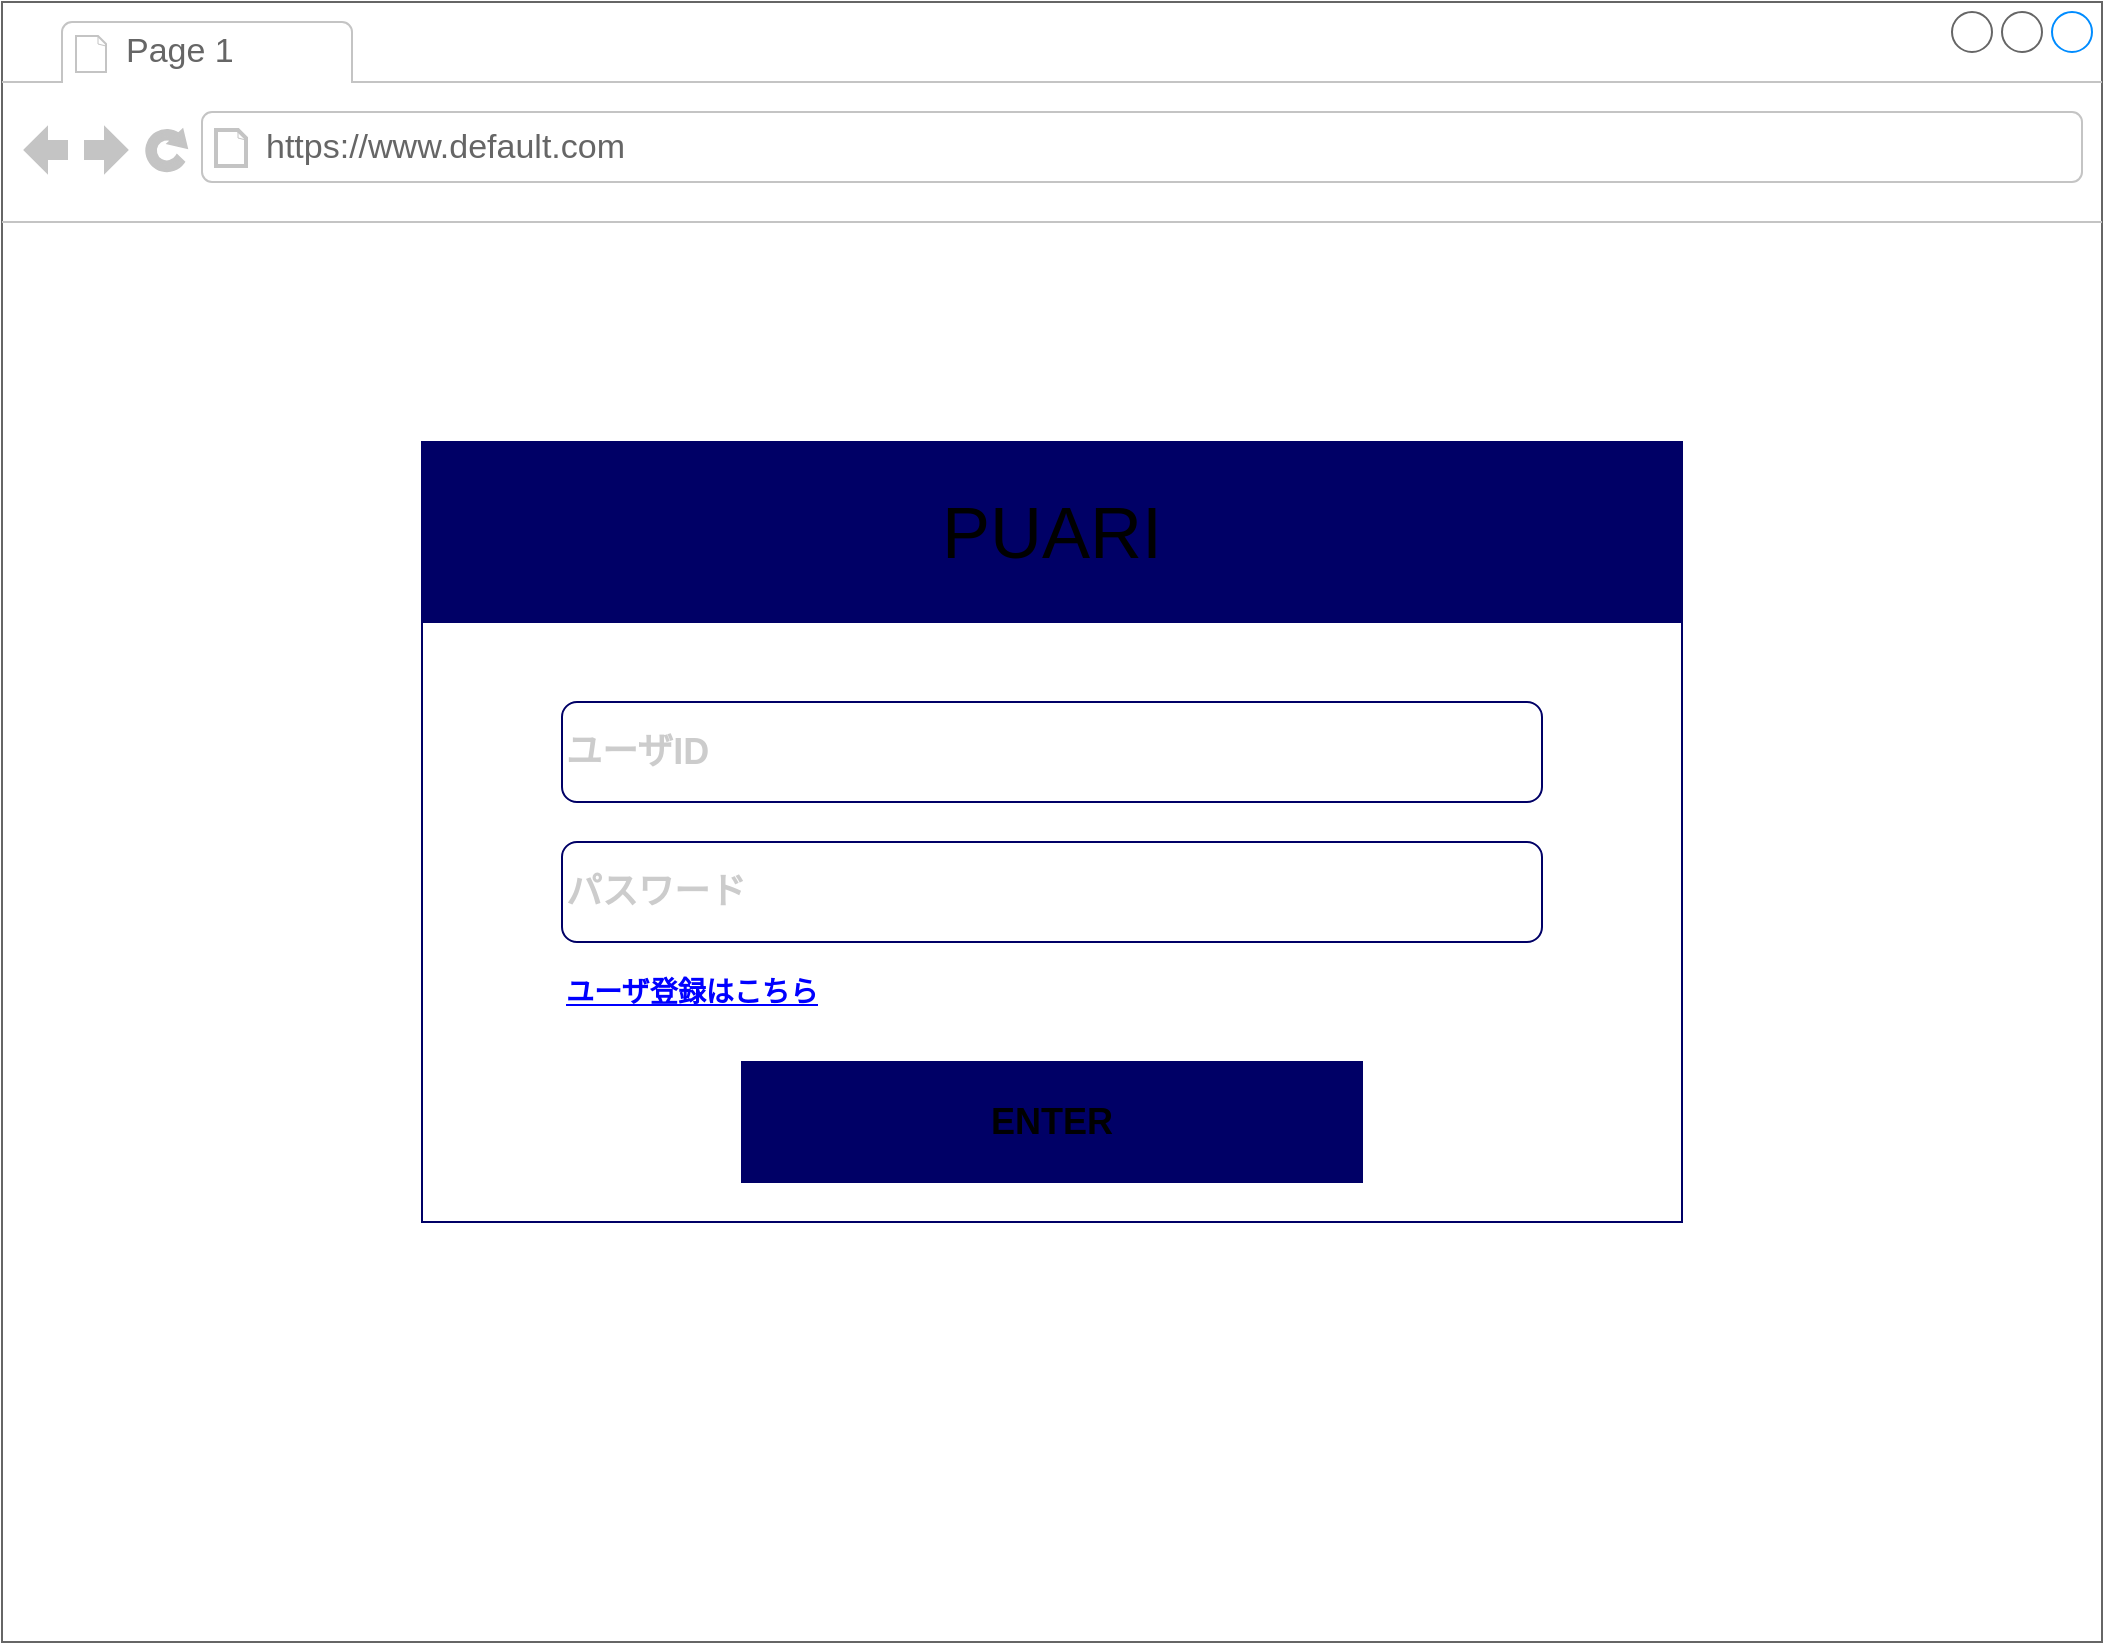 <mxfile>
    <diagram id="wIIKfTXYPo-jXd4jVzx_" name="ログイン画面">
        <mxGraphModel dx="1271" dy="617" grid="1" gridSize="10" guides="1" tooltips="1" connect="1" arrows="1" fold="1" page="1" pageScale="1" pageWidth="1654" pageHeight="1169" math="0" shadow="0">
            <root>
                <mxCell id="0"/>
                <mxCell id="1" parent="0"/>
                <mxCell id="2" value="" style="strokeWidth=1;shadow=0;dashed=0;align=center;html=1;shape=mxgraph.mockup.containers.browserWindow;rSize=0;strokeColor=#666666;mainText=,;recursiveResize=0;rounded=0;labelBackgroundColor=none;fontFamily=Verdana;fontSize=12;fillColor=#FFFFFF;" parent="1" vertex="1">
                    <mxGeometry x="20" y="20" width="1050" height="820" as="geometry"/>
                </mxCell>
                <mxCell id="3" value="Page 1" style="strokeWidth=1;shadow=0;dashed=0;align=center;html=1;shape=mxgraph.mockup.containers.anchor;fontSize=17;fontColor=#666666;align=left;" parent="2" vertex="1">
                    <mxGeometry x="60" y="12" width="110" height="26" as="geometry"/>
                </mxCell>
                <mxCell id="4" value="https://www.default.com" style="strokeWidth=1;shadow=0;dashed=0;align=center;html=1;shape=mxgraph.mockup.containers.anchor;rSize=0;fontSize=17;fontColor=#666666;align=left;" parent="2" vertex="1">
                    <mxGeometry x="130" y="60" width="250" height="26" as="geometry"/>
                </mxCell>
                <mxCell id="28" value="" style="rounded=0;whiteSpace=wrap;html=1;strokeColor=#000066;fillColor=#FFFFFF;" parent="2" vertex="1">
                    <mxGeometry x="210" y="310" width="630" height="300" as="geometry"/>
                </mxCell>
                <mxCell id="29" value="&lt;h2&gt;&lt;font color=&quot;#cccccc&quot;&gt;ユーザID&lt;/font&gt;&lt;/h2&gt;" style="rounded=1;whiteSpace=wrap;html=1;strokeColor=#000066;fillColor=#FFFFFF;align=left;" parent="2" vertex="1">
                    <mxGeometry x="280" y="350" width="490" height="50" as="geometry"/>
                </mxCell>
                <mxCell id="30" value="&lt;h2&gt;&lt;font color=&quot;#cccccc&quot;&gt;パスワード&lt;/font&gt;&lt;/h2&gt;" style="rounded=1;whiteSpace=wrap;html=1;strokeColor=#000066;fillColor=#FFFFFF;align=left;" parent="2" vertex="1">
                    <mxGeometry x="280" y="420" width="490" height="50" as="geometry"/>
                </mxCell>
                <mxCell id="31" value="&lt;h2&gt;&lt;font style=&quot;font-size: 18px&quot;&gt;ENTER&lt;/font&gt;&lt;/h2&gt;" style="rounded=0;whiteSpace=wrap;html=1;fillColor=#000066;strokeColor=#000066;" parent="2" vertex="1">
                    <mxGeometry x="370" y="530" width="310" height="60" as="geometry"/>
                </mxCell>
                <mxCell id="-3tKwmA_2jfQCfpRmsP0-31" value="&lt;h3&gt;&lt;font color=&quot;#0000ff&quot;&gt;&lt;u&gt;ユーザ登録はこちら&lt;/u&gt;&lt;/font&gt;&lt;/h3&gt;" style="text;html=1;strokeColor=none;fillColor=none;align=left;verticalAlign=middle;whiteSpace=wrap;rounded=0;" parent="2" vertex="1">
                    <mxGeometry x="280" y="480" width="160" height="30" as="geometry"/>
                </mxCell>
                <mxCell id="27" value="&lt;font style=&quot;font-size: 36px&quot;&gt;PUARI&lt;/font&gt;" style="rounded=0;whiteSpace=wrap;html=1;fillColor=#000066;strokeColor=#000066;" parent="1" vertex="1">
                    <mxGeometry x="230" y="240" width="630" height="90" as="geometry"/>
                </mxCell>
            </root>
        </mxGraphModel>
    </diagram>
    <diagram id="1c5GtA1rQ8Ya5Te1sATS" name="ユーザ登録申請画面">
        <mxGraphModel dx="1271" dy="617" grid="1" gridSize="10" guides="1" tooltips="1" connect="1" arrows="1" fold="1" page="1" pageScale="1" pageWidth="1654" pageHeight="1169" math="0" shadow="0">
            <root>
                <mxCell id="jr_WpWsysq6u5nfQh95n-0"/>
                <mxCell id="jr_WpWsysq6u5nfQh95n-1" parent="jr_WpWsysq6u5nfQh95n-0"/>
                <mxCell id="jr_WpWsysq6u5nfQh95n-2" value="" style="strokeWidth=1;shadow=0;dashed=0;align=center;html=1;shape=mxgraph.mockup.containers.browserWindow;rSize=0;strokeColor=#666666;mainText=,;recursiveResize=0;rounded=0;labelBackgroundColor=none;fontFamily=Verdana;fontSize=12;fillColor=#FFFFFF;" parent="jr_WpWsysq6u5nfQh95n-1" vertex="1">
                    <mxGeometry x="110" y="40" width="1050" height="880" as="geometry"/>
                </mxCell>
                <mxCell id="jr_WpWsysq6u5nfQh95n-3" value="Page 1" style="strokeWidth=1;shadow=0;dashed=0;align=center;html=1;shape=mxgraph.mockup.containers.anchor;fontSize=17;fontColor=#666666;align=left;" parent="jr_WpWsysq6u5nfQh95n-2" vertex="1">
                    <mxGeometry x="60" y="12" width="110" height="26" as="geometry"/>
                </mxCell>
                <mxCell id="jr_WpWsysq6u5nfQh95n-4" value="https://www.default.com" style="strokeWidth=1;shadow=0;dashed=0;align=center;html=1;shape=mxgraph.mockup.containers.anchor;rSize=0;fontSize=17;fontColor=#666666;align=left;" parent="jr_WpWsysq6u5nfQh95n-2" vertex="1">
                    <mxGeometry x="130" y="60" width="250" height="26" as="geometry"/>
                </mxCell>
                <mxCell id="jr_WpWsysq6u5nfQh95n-5" value="&lt;font style=&quot;font-size: 36px&quot;&gt;&amp;nbsp; PUARI&lt;/font&gt;" style="rounded=0;whiteSpace=wrap;html=1;fillColor=#000066;strokeColor=#000066;align=left;" parent="jr_WpWsysq6u5nfQh95n-2" vertex="1">
                    <mxGeometry y="110" width="1050" height="90" as="geometry"/>
                </mxCell>
                <mxCell id="jr_WpWsysq6u5nfQh95n-8" value="&lt;h1&gt;&lt;font color=&quot;#000000&quot;&gt;ユーザ登録申請&lt;/font&gt;&lt;/h1&gt;" style="text;html=1;strokeColor=none;fillColor=none;align=center;verticalAlign=middle;whiteSpace=wrap;rounded=0;" parent="jr_WpWsysq6u5nfQh95n-2" vertex="1">
                    <mxGeometry x="445" y="210" width="175" height="50" as="geometry"/>
                </mxCell>
                <mxCell id="jr_WpWsysq6u5nfQh95n-9" value="&lt;h2&gt;&lt;font color=&quot;#000000&quot;&gt;基本情報&lt;/font&gt;&lt;/h2&gt;" style="text;html=1;strokeColor=none;fillColor=none;align=left;verticalAlign=middle;whiteSpace=wrap;rounded=0;" parent="jr_WpWsysq6u5nfQh95n-2" vertex="1">
                    <mxGeometry x="190" y="260" width="160" height="50" as="geometry"/>
                </mxCell>
                <mxCell id="jr_WpWsysq6u5nfQh95n-10" value="&lt;h3&gt;&lt;font color=&quot;#000000&quot;&gt;姓&lt;/font&gt;&lt;/h3&gt;" style="text;html=1;strokeColor=none;fillColor=none;align=left;verticalAlign=middle;whiteSpace=wrap;rounded=0;" parent="jr_WpWsysq6u5nfQh95n-2" vertex="1">
                    <mxGeometry x="190" y="310" width="160" height="30" as="geometry"/>
                </mxCell>
                <mxCell id="jr_WpWsysq6u5nfQh95n-11" value="" style="rounded=1;whiteSpace=wrap;html=1;strokeColor=#000066;fillColor=#FFFFFF;" parent="jr_WpWsysq6u5nfQh95n-2" vertex="1">
                    <mxGeometry x="190" y="340" width="310" height="30" as="geometry"/>
                </mxCell>
                <mxCell id="jr_WpWsysq6u5nfQh95n-12" value="&lt;h3&gt;&lt;font color=&quot;#000000&quot;&gt;名&lt;/font&gt;&lt;/h3&gt;" style="text;html=1;strokeColor=none;fillColor=none;align=left;verticalAlign=middle;whiteSpace=wrap;rounded=0;" parent="jr_WpWsysq6u5nfQh95n-2" vertex="1">
                    <mxGeometry x="570" y="310" width="160" height="30" as="geometry"/>
                </mxCell>
                <mxCell id="jr_WpWsysq6u5nfQh95n-13" value="" style="rounded=1;whiteSpace=wrap;html=1;strokeColor=#000066;fillColor=#FFFFFF;" parent="jr_WpWsysq6u5nfQh95n-2" vertex="1">
                    <mxGeometry x="570" y="340" width="320" height="30" as="geometry"/>
                </mxCell>
                <mxCell id="jr_WpWsysq6u5nfQh95n-14" value="&lt;h3&gt;&lt;font color=&quot;#000000&quot;&gt;メールアドレス&lt;/font&gt;&lt;/h3&gt;" style="text;html=1;strokeColor=none;fillColor=none;align=left;verticalAlign=middle;whiteSpace=wrap;rounded=0;" parent="jr_WpWsysq6u5nfQh95n-2" vertex="1">
                    <mxGeometry x="190" y="380" width="160" height="30" as="geometry"/>
                </mxCell>
                <mxCell id="jr_WpWsysq6u5nfQh95n-15" value="" style="rounded=1;whiteSpace=wrap;html=1;strokeColor=#000066;fillColor=#FFFFFF;" parent="jr_WpWsysq6u5nfQh95n-2" vertex="1">
                    <mxGeometry x="190" y="410" width="700" height="30" as="geometry"/>
                </mxCell>
                <mxCell id="seUkMc-RPBUYoXvP1Yc7-12" value="&lt;h2&gt;&lt;font color=&quot;#000000&quot;&gt;アカウント情報&lt;/font&gt;&lt;/h2&gt;" style="text;html=1;strokeColor=none;fillColor=none;align=left;verticalAlign=middle;whiteSpace=wrap;rounded=0;" parent="jr_WpWsysq6u5nfQh95n-2" vertex="1">
                    <mxGeometry x="190" y="680" width="160" height="50" as="geometry"/>
                </mxCell>
                <mxCell id="seUkMc-RPBUYoXvP1Yc7-13" value="&lt;h3&gt;&lt;font color=&quot;#000000&quot;&gt;アカウントID&lt;/font&gt;&lt;/h3&gt;" style="text;html=1;strokeColor=none;fillColor=none;align=left;verticalAlign=middle;whiteSpace=wrap;rounded=0;" parent="jr_WpWsysq6u5nfQh95n-2" vertex="1">
                    <mxGeometry x="190" y="730" width="160" height="30" as="geometry"/>
                </mxCell>
                <mxCell id="seUkMc-RPBUYoXvP1Yc7-14" value="" style="rounded=1;whiteSpace=wrap;html=1;strokeColor=#000066;fillColor=#FFFFFF;" parent="jr_WpWsysq6u5nfQh95n-2" vertex="1">
                    <mxGeometry x="190" y="760" width="700" height="30" as="geometry"/>
                </mxCell>
                <mxCell id="seUkMc-RPBUYoXvP1Yc7-15" value="&lt;h3&gt;&lt;font color=&quot;#000000&quot;&gt;会社名&lt;/font&gt;&lt;/h3&gt;" style="text;html=1;strokeColor=none;fillColor=none;align=left;verticalAlign=middle;whiteSpace=wrap;rounded=0;" parent="jr_WpWsysq6u5nfQh95n-2" vertex="1">
                    <mxGeometry x="190" y="520" width="160" height="30" as="geometry"/>
                </mxCell>
                <mxCell id="seUkMc-RPBUYoXvP1Yc7-16" value="&lt;h3&gt;&lt;font color=&quot;#cccccc&quot;&gt;株式会社　XXX&lt;/font&gt;&lt;/h3&gt;" style="rounded=1;whiteSpace=wrap;html=1;strokeColor=#000066;fillColor=#FFFFFF;align=left;" parent="jr_WpWsysq6u5nfQh95n-2" vertex="1">
                    <mxGeometry x="190" y="550" width="700" height="30" as="geometry"/>
                </mxCell>
                <mxCell id="seUkMc-RPBUYoXvP1Yc7-17" value="&lt;h3&gt;&lt;font color=&quot;#000000&quot;&gt;部署&lt;/font&gt;&lt;/h3&gt;" style="text;html=1;strokeColor=none;fillColor=none;align=left;verticalAlign=middle;whiteSpace=wrap;rounded=0;" parent="jr_WpWsysq6u5nfQh95n-2" vertex="1">
                    <mxGeometry x="190" y="590" width="160" height="30" as="geometry"/>
                </mxCell>
                <mxCell id="seUkMc-RPBUYoXvP1Yc7-18" value="&lt;h3&gt;&lt;br&gt;&lt;/h3&gt;" style="rounded=1;whiteSpace=wrap;html=1;strokeColor=#000066;fillColor=#FFFFFF;align=left;" parent="jr_WpWsysq6u5nfQh95n-2" vertex="1">
                    <mxGeometry x="190" y="620" width="700" height="30" as="geometry"/>
                </mxCell>
                <mxCell id="Z_w9qoObDMcqqu0v7kso-0" value="&lt;h2&gt;登録確認&lt;/h2&gt;" style="rounded=0;whiteSpace=wrap;html=1;fillColor=#000066;strokeColor=#000066;" parent="jr_WpWsysq6u5nfQh95n-2" vertex="1">
                    <mxGeometry x="370" y="810" width="310" height="50" as="geometry"/>
                </mxCell>
                <mxCell id="jr_WpWsysq6u5nfQh95n-16" value="&lt;h3&gt;&lt;font color=&quot;#000000&quot;&gt;社員番号&lt;/font&gt;&lt;/h3&gt;" style="text;html=1;strokeColor=none;fillColor=none;align=left;verticalAlign=middle;whiteSpace=wrap;rounded=0;" parent="jr_WpWsysq6u5nfQh95n-1" vertex="1">
                    <mxGeometry x="300" y="490" width="160" height="30" as="geometry"/>
                </mxCell>
                <mxCell id="jr_WpWsysq6u5nfQh95n-17" value="" style="rounded=1;whiteSpace=wrap;html=1;strokeColor=#000066;fillColor=#FFFFFF;" parent="jr_WpWsysq6u5nfQh95n-1" vertex="1">
                    <mxGeometry x="300" y="520" width="700" height="30" as="geometry"/>
                </mxCell>
                <mxCell id="A56sNeGZJ8Y0TSke3tk4-0" value="" style="line;strokeWidth=2;html=1;fillColor=#FFFFFF;strokeColor=#333333;" parent="jr_WpWsysq6u5nfQh95n-1" vertex="1">
                    <mxGeometry x="300" y="340" width="700" height="10" as="geometry"/>
                </mxCell>
                <mxCell id="A56sNeGZJ8Y0TSke3tk4-1" value="" style="line;strokeWidth=2;html=1;fillColor=#FFFFFF;strokeColor=#333333;" parent="jr_WpWsysq6u5nfQh95n-1" vertex="1">
                    <mxGeometry x="300" y="760" width="700" height="10" as="geometry"/>
                </mxCell>
            </root>
        </mxGraphModel>
    </diagram>
    <diagram id="VRFN9ju30AnpmGk7SGTM" name="ユーザ登録申請確認画面">
        <mxGraphModel dx="1271" dy="617" grid="1" gridSize="10" guides="1" tooltips="1" connect="1" arrows="1" fold="1" page="1" pageScale="1" pageWidth="1654" pageHeight="1169" math="0" shadow="0">
            <root>
                <mxCell id="yyAXgVEXHaTDZk3MTtLe-0"/>
                <mxCell id="yyAXgVEXHaTDZk3MTtLe-1" parent="yyAXgVEXHaTDZk3MTtLe-0"/>
                <mxCell id="moJkCq4c9ugjgyPupqz1-0" value="" style="strokeWidth=1;shadow=0;dashed=0;align=center;html=1;shape=mxgraph.mockup.containers.browserWindow;rSize=0;strokeColor=#666666;mainText=,;recursiveResize=0;rounded=0;labelBackgroundColor=none;fontFamily=Verdana;fontSize=12;fillColor=#FFFFFF;" parent="yyAXgVEXHaTDZk3MTtLe-1" vertex="1">
                    <mxGeometry x="110" y="40" width="1050" height="880" as="geometry"/>
                </mxCell>
                <mxCell id="moJkCq4c9ugjgyPupqz1-1" value="Page 1" style="strokeWidth=1;shadow=0;dashed=0;align=center;html=1;shape=mxgraph.mockup.containers.anchor;fontSize=17;fontColor=#666666;align=left;" parent="moJkCq4c9ugjgyPupqz1-0" vertex="1">
                    <mxGeometry x="60" y="12" width="110" height="26" as="geometry"/>
                </mxCell>
                <mxCell id="moJkCq4c9ugjgyPupqz1-2" value="https://www.default.com" style="strokeWidth=1;shadow=0;dashed=0;align=center;html=1;shape=mxgraph.mockup.containers.anchor;rSize=0;fontSize=17;fontColor=#666666;align=left;" parent="moJkCq4c9ugjgyPupqz1-0" vertex="1">
                    <mxGeometry x="130" y="60" width="250" height="26" as="geometry"/>
                </mxCell>
                <mxCell id="moJkCq4c9ugjgyPupqz1-3" value="&lt;font style=&quot;font-size: 36px&quot;&gt;&amp;nbsp; PUARI&lt;/font&gt;" style="rounded=0;whiteSpace=wrap;html=1;fillColor=#000066;strokeColor=#000066;align=left;" parent="moJkCq4c9ugjgyPupqz1-0" vertex="1">
                    <mxGeometry y="110" width="1050" height="90" as="geometry"/>
                </mxCell>
                <mxCell id="moJkCq4c9ugjgyPupqz1-4" value="&lt;h1&gt;&lt;font color=&quot;#000000&quot;&gt;ユーザ登録申請&lt;/font&gt;&lt;/h1&gt;" style="text;html=1;strokeColor=none;fillColor=none;align=center;verticalAlign=middle;whiteSpace=wrap;rounded=0;" parent="moJkCq4c9ugjgyPupqz1-0" vertex="1">
                    <mxGeometry x="445" y="210" width="175" height="50" as="geometry"/>
                </mxCell>
                <mxCell id="moJkCq4c9ugjgyPupqz1-5" value="&lt;h2&gt;&lt;font color=&quot;#000000&quot;&gt;基本情報&lt;/font&gt;&lt;/h2&gt;" style="text;html=1;strokeColor=none;fillColor=none;align=left;verticalAlign=middle;whiteSpace=wrap;rounded=0;" parent="moJkCq4c9ugjgyPupqz1-0" vertex="1">
                    <mxGeometry x="190" y="260" width="160" height="50" as="geometry"/>
                </mxCell>
                <mxCell id="moJkCq4c9ugjgyPupqz1-6" value="&lt;h3&gt;&lt;font color=&quot;#000000&quot;&gt;姓&lt;/font&gt;&lt;/h3&gt;" style="text;html=1;strokeColor=none;fillColor=none;align=left;verticalAlign=middle;whiteSpace=wrap;rounded=0;" parent="moJkCq4c9ugjgyPupqz1-0" vertex="1">
                    <mxGeometry x="190" y="310" width="160" height="30" as="geometry"/>
                </mxCell>
                <mxCell id="moJkCq4c9ugjgyPupqz1-8" value="&lt;h3&gt;&lt;font color=&quot;#000000&quot;&gt;名&lt;/font&gt;&lt;/h3&gt;" style="text;html=1;strokeColor=none;fillColor=none;align=left;verticalAlign=middle;whiteSpace=wrap;rounded=0;" parent="moJkCq4c9ugjgyPupqz1-0" vertex="1">
                    <mxGeometry x="570" y="310" width="160" height="30" as="geometry"/>
                </mxCell>
                <mxCell id="moJkCq4c9ugjgyPupqz1-10" value="&lt;h3&gt;&lt;font color=&quot;#000000&quot;&gt;メールアドレス&lt;/font&gt;&lt;/h3&gt;" style="text;html=1;strokeColor=none;fillColor=none;align=left;verticalAlign=middle;whiteSpace=wrap;rounded=0;" parent="moJkCq4c9ugjgyPupqz1-0" vertex="1">
                    <mxGeometry x="190" y="380" width="160" height="30" as="geometry"/>
                </mxCell>
                <mxCell id="moJkCq4c9ugjgyPupqz1-12" value="&lt;h2&gt;&lt;font color=&quot;#000000&quot;&gt;アカウント情報&lt;/font&gt;&lt;/h2&gt;" style="text;html=1;strokeColor=none;fillColor=none;align=left;verticalAlign=middle;whiteSpace=wrap;rounded=0;" parent="moJkCq4c9ugjgyPupqz1-0" vertex="1">
                    <mxGeometry x="190" y="680" width="160" height="50" as="geometry"/>
                </mxCell>
                <mxCell id="moJkCq4c9ugjgyPupqz1-13" value="&lt;h3&gt;&lt;font color=&quot;#000000&quot;&gt;アカウントID&lt;/font&gt;&lt;/h3&gt;" style="text;html=1;strokeColor=none;fillColor=none;align=left;verticalAlign=middle;whiteSpace=wrap;rounded=0;" parent="moJkCq4c9ugjgyPupqz1-0" vertex="1">
                    <mxGeometry x="190" y="730" width="160" height="30" as="geometry"/>
                </mxCell>
                <mxCell id="moJkCq4c9ugjgyPupqz1-15" value="&lt;h3&gt;&lt;font color=&quot;#000000&quot;&gt;会社名&lt;/font&gt;&lt;/h3&gt;" style="text;html=1;strokeColor=none;fillColor=none;align=left;verticalAlign=middle;whiteSpace=wrap;rounded=0;" parent="moJkCq4c9ugjgyPupqz1-0" vertex="1">
                    <mxGeometry x="190" y="520" width="160" height="30" as="geometry"/>
                </mxCell>
                <mxCell id="moJkCq4c9ugjgyPupqz1-17" value="&lt;h3&gt;&lt;font color=&quot;#000000&quot;&gt;部署&lt;/font&gt;&lt;/h3&gt;" style="text;html=1;strokeColor=none;fillColor=none;align=left;verticalAlign=middle;whiteSpace=wrap;rounded=0;" parent="moJkCq4c9ugjgyPupqz1-0" vertex="1">
                    <mxGeometry x="190" y="590" width="160" height="30" as="geometry"/>
                </mxCell>
                <mxCell id="moJkCq4c9ugjgyPupqz1-19" value="&lt;h2&gt;登録&lt;/h2&gt;" style="rounded=0;whiteSpace=wrap;html=1;fillColor=#000066;strokeColor=#000066;" parent="moJkCq4c9ugjgyPupqz1-0" vertex="1">
                    <mxGeometry x="547" y="810" width="170" height="50" as="geometry"/>
                </mxCell>
                <mxCell id="nsvtEor7nvJKQfwH053q-2" value="&lt;h3&gt;&lt;font color=&quot;#000000&quot;&gt;F0000&lt;/font&gt;&lt;/h3&gt;" style="text;html=1;strokeColor=none;fillColor=none;align=left;verticalAlign=middle;whiteSpace=wrap;rounded=0;" parent="moJkCq4c9ugjgyPupqz1-0" vertex="1">
                    <mxGeometry x="190" y="480" width="700" height="20" as="geometry"/>
                </mxCell>
                <mxCell id="nsvtEor7nvJKQfwH053q-3" value="&lt;h3&gt;&lt;font color=&quot;#000000&quot;&gt;株式会社　xxx&lt;/font&gt;&lt;/h3&gt;" style="text;html=1;strokeColor=none;fillColor=none;align=left;verticalAlign=middle;whiteSpace=wrap;rounded=0;" parent="moJkCq4c9ugjgyPupqz1-0" vertex="1">
                    <mxGeometry x="190" y="550" width="700" height="20" as="geometry"/>
                </mxCell>
                <mxCell id="nsvtEor7nvJKQfwH053q-4" value="&lt;h3&gt;&lt;font color=&quot;#000000&quot;&gt;◯◯本部　××部&lt;/font&gt;&lt;/h3&gt;" style="text;html=1;strokeColor=none;fillColor=none;align=left;verticalAlign=middle;whiteSpace=wrap;rounded=0;" parent="moJkCq4c9ugjgyPupqz1-0" vertex="1">
                    <mxGeometry x="190" y="620" width="700" height="20" as="geometry"/>
                </mxCell>
                <mxCell id="nsvtEor7nvJKQfwH053q-5" value="&lt;h3&gt;&lt;font color=&quot;#000000&quot;&gt;F0000&lt;/font&gt;&lt;/h3&gt;" style="text;html=1;strokeColor=none;fillColor=none;align=left;verticalAlign=middle;whiteSpace=wrap;rounded=0;" parent="moJkCq4c9ugjgyPupqz1-0" vertex="1">
                    <mxGeometry x="190" y="760" width="700" height="20" as="geometry"/>
                </mxCell>
                <mxCell id="17G9MRFaIujfhH1Qkse8-0" value="&lt;h2&gt;戻る&lt;/h2&gt;" style="rounded=0;whiteSpace=wrap;html=1;fillColor=#000066;strokeColor=#000066;" parent="moJkCq4c9ugjgyPupqz1-0" vertex="1">
                    <mxGeometry x="340" y="810" width="170" height="50" as="geometry"/>
                </mxCell>
                <mxCell id="moJkCq4c9ugjgyPupqz1-23" value="" style="edgeStyle=none;html=1;" parent="yyAXgVEXHaTDZk3MTtLe-1" source="moJkCq4c9ugjgyPupqz1-20" target="moJkCq4c9ugjgyPupqz1-10" edge="1">
                    <mxGeometry relative="1" as="geometry"/>
                </mxCell>
                <mxCell id="moJkCq4c9ugjgyPupqz1-20" value="&lt;h3&gt;&lt;font color=&quot;#000000&quot;&gt;野村&lt;/font&gt;&lt;/h3&gt;" style="text;html=1;strokeColor=none;fillColor=none;align=left;verticalAlign=middle;whiteSpace=wrap;rounded=0;" parent="yyAXgVEXHaTDZk3MTtLe-1" vertex="1">
                    <mxGeometry x="300" y="380" width="320" height="20" as="geometry"/>
                </mxCell>
                <mxCell id="moJkCq4c9ugjgyPupqz1-21" value="&lt;h3&gt;&lt;font color=&quot;#000000&quot;&gt;太郎&lt;/font&gt;&lt;/h3&gt;" style="text;html=1;strokeColor=none;fillColor=none;align=left;verticalAlign=middle;whiteSpace=wrap;rounded=0;" parent="yyAXgVEXHaTDZk3MTtLe-1" vertex="1">
                    <mxGeometry x="680" y="380" width="140" height="20" as="geometry"/>
                </mxCell>
                <mxCell id="moJkCq4c9ugjgyPupqz1-22" value="&lt;h3&gt;&lt;font color=&quot;#000000&quot;&gt;sample-mail@xxx.com&lt;/font&gt;&lt;/h3&gt;" style="text;html=1;strokeColor=none;fillColor=none;align=left;verticalAlign=middle;whiteSpace=wrap;rounded=0;" parent="yyAXgVEXHaTDZk3MTtLe-1" vertex="1">
                    <mxGeometry x="300" y="450" width="700" height="20" as="geometry"/>
                </mxCell>
                <mxCell id="nsvtEor7nvJKQfwH053q-0" value="&lt;h3&gt;&lt;font color=&quot;#000000&quot;&gt;社員番号&lt;/font&gt;&lt;/h3&gt;" style="text;html=1;strokeColor=none;fillColor=none;align=left;verticalAlign=middle;whiteSpace=wrap;rounded=0;" parent="yyAXgVEXHaTDZk3MTtLe-1" vertex="1">
                    <mxGeometry x="300" y="490" width="160" height="30" as="geometry"/>
                </mxCell>
                <mxCell id="5jBq--tU5A5LrfEjlIn0-0" value="" style="line;strokeWidth=2;html=1;fillColor=#FFFFFF;strokeColor=#333333;" parent="yyAXgVEXHaTDZk3MTtLe-1" vertex="1">
                    <mxGeometry x="300" y="340" width="700" height="10" as="geometry"/>
                </mxCell>
                <mxCell id="zlcI2Zkga61XCTX5v_Az-0" value="" style="line;strokeWidth=2;html=1;fillColor=#FFFFFF;strokeColor=#333333;" parent="yyAXgVEXHaTDZk3MTtLe-1" vertex="1">
                    <mxGeometry x="300" y="760" width="700" height="10" as="geometry"/>
                </mxCell>
            </root>
        </mxGraphModel>
    </diagram>
    <diagram id="jOdPU2xGosbtRZu1orI5" name="申請完了画面">
        <mxGraphModel dx="1271" dy="617" grid="1" gridSize="10" guides="1" tooltips="1" connect="1" arrows="1" fold="1" page="1" pageScale="1" pageWidth="1654" pageHeight="1169" math="0" shadow="0">
            <root>
                <mxCell id="UNjmTbNTnwr-YBqmF-ju-0"/>
                <mxCell id="UNjmTbNTnwr-YBqmF-ju-1" parent="UNjmTbNTnwr-YBqmF-ju-0"/>
                <mxCell id="Z8Brf9P_hujel0hOqm1L-0" value="" style="strokeWidth=1;shadow=0;dashed=0;align=center;html=1;shape=mxgraph.mockup.containers.browserWindow;rSize=0;strokeColor=#666666;mainText=,;recursiveResize=0;rounded=0;labelBackgroundColor=none;fontFamily=Verdana;fontSize=12;fillColor=#FFFFFF;" parent="UNjmTbNTnwr-YBqmF-ju-1" vertex="1">
                    <mxGeometry x="110" y="40" width="1050" height="880" as="geometry"/>
                </mxCell>
                <mxCell id="Z8Brf9P_hujel0hOqm1L-1" value="Page 1" style="strokeWidth=1;shadow=0;dashed=0;align=center;html=1;shape=mxgraph.mockup.containers.anchor;fontSize=17;fontColor=#666666;align=left;" parent="Z8Brf9P_hujel0hOqm1L-0" vertex="1">
                    <mxGeometry x="60" y="12" width="110" height="26" as="geometry"/>
                </mxCell>
                <mxCell id="Z8Brf9P_hujel0hOqm1L-2" value="https://www.default.com" style="strokeWidth=1;shadow=0;dashed=0;align=center;html=1;shape=mxgraph.mockup.containers.anchor;rSize=0;fontSize=17;fontColor=#666666;align=left;" parent="Z8Brf9P_hujel0hOqm1L-0" vertex="1">
                    <mxGeometry x="130" y="60" width="250" height="26" as="geometry"/>
                </mxCell>
                <mxCell id="Z8Brf9P_hujel0hOqm1L-3" value="&lt;font style=&quot;font-size: 36px&quot;&gt;&amp;nbsp; PUARI&lt;/font&gt;" style="rounded=0;whiteSpace=wrap;html=1;fillColor=#000066;strokeColor=#000066;align=left;" parent="Z8Brf9P_hujel0hOqm1L-0" vertex="1">
                    <mxGeometry y="110" width="1050" height="90" as="geometry"/>
                </mxCell>
                <mxCell id="Z8Brf9P_hujel0hOqm1L-4" value="&lt;h1&gt;&lt;font color=&quot;#000000&quot;&gt;ユーザ登録&lt;/font&gt;&lt;/h1&gt;" style="text;html=1;strokeColor=none;fillColor=none;align=center;verticalAlign=middle;whiteSpace=wrap;rounded=0;" parent="Z8Brf9P_hujel0hOqm1L-0" vertex="1">
                    <mxGeometry x="445" y="220" width="160" height="50" as="geometry"/>
                </mxCell>
                <mxCell id="Z8Brf9P_hujel0hOqm1L-17" value="&lt;h3&gt;&lt;font color=&quot;#000000&quot;&gt;ユーザ登録申請が完了しました。&lt;/font&gt;&lt;/h3&gt;" style="text;html=1;strokeColor=none;fillColor=none;align=center;verticalAlign=middle;whiteSpace=wrap;rounded=0;" parent="Z8Brf9P_hujel0hOqm1L-0" vertex="1">
                    <mxGeometry x="175" y="280" width="700" height="20" as="geometry"/>
                </mxCell>
                <mxCell id="ISXxlEmyUYvonIxAk0h9-0" value="&lt;h2&gt;閉じる&lt;/h2&gt;" style="rounded=0;whiteSpace=wrap;html=1;fillColor=#000066;strokeColor=#000066;" parent="Z8Brf9P_hujel0hOqm1L-0" vertex="1">
                    <mxGeometry x="445" y="340" width="170" height="50" as="geometry"/>
                </mxCell>
            </root>
        </mxGraphModel>
    </diagram>
    <diagram id="aT6A9Q6jMf5LsFobaYhJ" name="メインメニュー">
        <mxGraphModel dx="1271" dy="634" grid="1" gridSize="10" guides="1" tooltips="1" connect="1" arrows="1" fold="1" page="1" pageScale="1" pageWidth="1654" pageHeight="1169" math="0" shadow="0">
            <root>
                <mxCell id="CULyjao5klgjcF2hUYCP-0"/>
                <mxCell id="CULyjao5klgjcF2hUYCP-1" parent="CULyjao5klgjcF2hUYCP-0"/>
                <mxCell id="CULyjao5klgjcF2hUYCP-42" value="" style="strokeWidth=1;shadow=0;dashed=0;align=center;html=1;shape=mxgraph.mockup.containers.browserWindow;rSize=0;strokeColor=#666666;mainText=,;recursiveResize=0;rounded=0;labelBackgroundColor=none;fontFamily=Verdana;fontSize=12;fillColor=#FFFFFF;" parent="CULyjao5klgjcF2hUYCP-1" vertex="1">
                    <mxGeometry x="20" y="20" width="1050" height="820" as="geometry"/>
                </mxCell>
                <mxCell id="CULyjao5klgjcF2hUYCP-43" value="Page 1" style="strokeWidth=1;shadow=0;dashed=0;align=center;html=1;shape=mxgraph.mockup.containers.anchor;fontSize=17;fontColor=#666666;align=left;" parent="CULyjao5klgjcF2hUYCP-42" vertex="1">
                    <mxGeometry x="60" y="12" width="110" height="26" as="geometry"/>
                </mxCell>
                <mxCell id="CULyjao5klgjcF2hUYCP-44" value="https://www.default.com" style="strokeWidth=1;shadow=0;dashed=0;align=center;html=1;shape=mxgraph.mockup.containers.anchor;rSize=0;fontSize=17;fontColor=#666666;align=left;" parent="CULyjao5klgjcF2hUYCP-42" vertex="1">
                    <mxGeometry x="130" y="60" width="250" height="26" as="geometry"/>
                </mxCell>
                <mxCell id="5HNJIe0pB_Rz00_ikHpx-0" value="&lt;font style=&quot;font-size: 36px&quot;&gt;&amp;nbsp; PUARI&lt;/font&gt;" style="rounded=0;whiteSpace=wrap;html=1;fillColor=#000066;strokeColor=#000066;align=left;" parent="CULyjao5klgjcF2hUYCP-42" vertex="1">
                    <mxGeometry y="110" width="1050" height="90" as="geometry"/>
                </mxCell>
                <mxCell id="5HNJIe0pB_Rz00_ikHpx-1" value="" style="rounded=0;whiteSpace=wrap;html=1;fillColor=#E6E6E6;strokeColor=#000066;align=left;" parent="CULyjao5klgjcF2hUYCP-42" vertex="1">
                    <mxGeometry y="200" width="150" height="620" as="geometry"/>
                </mxCell>
                <mxCell id="5HNJIe0pB_Rz00_ikHpx-2" value="&lt;font color=&quot;#0000ff&quot; style=&quot;font-size: 18px&quot;&gt;&lt;u&gt;申請一覧&lt;/u&gt;&lt;/font&gt;" style="text;html=1;strokeColor=none;fillColor=none;align=left;verticalAlign=middle;whiteSpace=wrap;rounded=0;" parent="CULyjao5klgjcF2hUYCP-42" vertex="1">
                    <mxGeometry x="10" y="250" width="120" height="40" as="geometry"/>
                </mxCell>
                <mxCell id="n-xpA2OMq1oR4n9ci9Cv-0" value="" style="rounded=0;whiteSpace=wrap;html=1;fillColor=#FFFFFF;strokeColor=#000066;align=left;" parent="CULyjao5klgjcF2hUYCP-42" vertex="1">
                    <mxGeometry x="150" y="200" width="900" height="620" as="geometry"/>
                </mxCell>
                <mxCell id="2wR6kw3r7JerewjVONa9-0" value="ID：XXXX&lt;br&gt;名前：XXXX" style="text;html=1;strokeColor=none;fillColor=none;align=left;verticalAlign=middle;whiteSpace=wrap;rounded=0;" parent="CULyjao5klgjcF2hUYCP-42" vertex="1">
                    <mxGeometry x="940" y="160" width="110" height="30" as="geometry"/>
                </mxCell>
                <mxCell id="JU50OFJztzLzohfR3CQ0-0" value="&lt;font color=&quot;#0000ff&quot;&gt;&lt;span style=&quot;font-size: 18px&quot;&gt;&lt;u&gt;メインメニュー&lt;/u&gt;&lt;/span&gt;&lt;/font&gt;" style="text;html=1;strokeColor=none;fillColor=none;align=left;verticalAlign=middle;whiteSpace=wrap;rounded=0;" parent="CULyjao5klgjcF2hUYCP-42" vertex="1">
                    <mxGeometry x="10" y="210" width="130" height="40" as="geometry"/>
                </mxCell>
            </root>
        </mxGraphModel>
    </diagram>
    <diagram id="6hZ6lDGCQEM8Nhm5tBxe" name="申請一覧画面">
        <mxGraphModel dx="1271" dy="634" grid="1" gridSize="10" guides="1" tooltips="1" connect="1" arrows="1" fold="1" page="1" pageScale="1" pageWidth="1654" pageHeight="1169" math="0" shadow="0">
            <root>
                <mxCell id="lYjJSK0BJB3b5RcGx_SU-0"/>
                <mxCell id="lYjJSK0BJB3b5RcGx_SU-1" parent="lYjJSK0BJB3b5RcGx_SU-0"/>
                <mxCell id="xGsqLr3NorQJq0Nf6_qm-0" value="" style="strokeWidth=1;shadow=0;dashed=0;align=center;html=1;shape=mxgraph.mockup.containers.browserWindow;rSize=0;strokeColor=#666666;mainText=,;recursiveResize=0;rounded=0;labelBackgroundColor=none;fontFamily=Verdana;fontSize=12;fillColor=#FFFFFF;" parent="lYjJSK0BJB3b5RcGx_SU-1" vertex="1">
                    <mxGeometry x="20" y="20" width="1050" height="900" as="geometry"/>
                </mxCell>
                <mxCell id="xGsqLr3NorQJq0Nf6_qm-1" value="Page 1" style="strokeWidth=1;shadow=0;dashed=0;align=center;html=1;shape=mxgraph.mockup.containers.anchor;fontSize=17;fontColor=#666666;align=left;" parent="xGsqLr3NorQJq0Nf6_qm-0" vertex="1">
                    <mxGeometry x="60" y="12" width="110" height="26" as="geometry"/>
                </mxCell>
                <mxCell id="xGsqLr3NorQJq0Nf6_qm-2" value="https://www.default.com" style="strokeWidth=1;shadow=0;dashed=0;align=center;html=1;shape=mxgraph.mockup.containers.anchor;rSize=0;fontSize=17;fontColor=#666666;align=left;" parent="xGsqLr3NorQJq0Nf6_qm-0" vertex="1">
                    <mxGeometry x="130" y="60" width="250" height="26" as="geometry"/>
                </mxCell>
                <mxCell id="xGsqLr3NorQJq0Nf6_qm-3" value="&lt;font style=&quot;font-size: 36px&quot;&gt;&amp;nbsp; PUARI&lt;/font&gt;" style="rounded=0;whiteSpace=wrap;html=1;fillColor=#000066;strokeColor=#000066;align=left;" parent="xGsqLr3NorQJq0Nf6_qm-0" vertex="1">
                    <mxGeometry y="110" width="1050" height="90" as="geometry"/>
                </mxCell>
                <mxCell id="xGsqLr3NorQJq0Nf6_qm-4" value="" style="rounded=0;whiteSpace=wrap;html=1;fillColor=#E6E6E6;strokeColor=#000066;align=left;" parent="xGsqLr3NorQJq0Nf6_qm-0" vertex="1">
                    <mxGeometry y="200" width="150" height="700" as="geometry"/>
                </mxCell>
                <mxCell id="xGsqLr3NorQJq0Nf6_qm-5" value="&lt;font color=&quot;#0000ff&quot; style=&quot;font-size: 18px&quot;&gt;&lt;u&gt;申請一覧&lt;/u&gt;&lt;/font&gt;" style="text;html=1;strokeColor=none;fillColor=none;align=left;verticalAlign=middle;whiteSpace=wrap;rounded=0;" parent="xGsqLr3NorQJq0Nf6_qm-0" vertex="1">
                    <mxGeometry x="10" y="220" width="120" height="40" as="geometry"/>
                </mxCell>
                <mxCell id="xGsqLr3NorQJq0Nf6_qm-6" value="" style="rounded=0;whiteSpace=wrap;html=1;fillColor=#FFFFFF;strokeColor=#000066;align=left;" parent="xGsqLr3NorQJq0Nf6_qm-0" vertex="1">
                    <mxGeometry x="150" y="200" width="900" height="700" as="geometry"/>
                </mxCell>
                <mxCell id="huxW5K0-r0Qx7mP2aBOD-0" value="&lt;h1&gt;&lt;font color=&quot;#000000&quot;&gt;申請一覧&lt;/font&gt;&lt;/h1&gt;" style="text;html=1;strokeColor=none;fillColor=none;align=center;verticalAlign=middle;whiteSpace=wrap;rounded=0;" parent="xGsqLr3NorQJq0Nf6_qm-0" vertex="1">
                    <mxGeometry x="510" y="210" width="160" height="50" as="geometry"/>
                </mxCell>
                <mxCell id="wSnikIz5zjeQsQqDVhfc-1" value="&lt;font style=&quot;font-size: 20px&quot;&gt;&lt;b&gt;野村　太郎&lt;/b&gt;&lt;/font&gt;&lt;br&gt;社員番号&lt;span&gt;&#9;&lt;span style=&quot;white-space: pre&quot;&gt;&#9;&lt;/span&gt;&lt;span style=&quot;white-space: pre&quot;&gt;&#9;&lt;/span&gt;&lt;/span&gt;&lt;span&gt;&#9;&lt;span style=&quot;white-space: pre&quot;&gt;&#9;&lt;/span&gt;&lt;/span&gt;&lt;span&gt;&#9;&lt;/span&gt;F0000&lt;br&gt;&lt;span&gt;メールアドレス&lt;span style=&quot;white-space: pre&quot;&gt;&#9;&lt;/span&gt;sample-mail@xxx.com&lt;br&gt;申請種別&lt;span style=&quot;white-space: pre&quot;&gt;&#9;&lt;/span&gt;&lt;span style=&quot;white-space: pre&quot;&gt;&#9;&lt;/span&gt;&lt;span style=&quot;white-space: pre&quot;&gt;&#9;&lt;/span&gt;ユーザ登録&lt;br&gt;&lt;/span&gt;" style="strokeColor=#E6E6E6;fillColor=none;fontColor=#000000;perimeter=none;whiteSpace=wrap;resizeWidth=1;align=left;spacing=2;fontSize=14;verticalAlign=top;html=1;" parent="xGsqLr3NorQJq0Nf6_qm-0" vertex="1">
                    <mxGeometry x="210" y="500" width="780" height="80" as="geometry"/>
                </mxCell>
                <mxCell id="wSnikIz5zjeQsQqDVhfc-3" value="&lt;span style=&quot;font-size: 20px&quot;&gt;&lt;b&gt;野村　花子&lt;/b&gt;&lt;br&gt;&lt;/span&gt;社員番号&amp;nbsp;&lt;span&gt;&#9;&lt;/span&gt;&lt;span&gt;&#9;&lt;/span&gt;&amp;nbsp;&lt;span&gt;&#9;&lt;/span&gt;&amp;nbsp;&lt;span style=&quot;white-space: pre&quot;&gt;&#9;&lt;/span&gt;&lt;span style=&quot;white-space: pre&quot;&gt;&#9;&lt;/span&gt;F0001&lt;br&gt;メールアドレス&lt;span&gt;&#9;&lt;span style=&quot;white-space: pre&quot;&gt;&#9;&lt;/span&gt;&lt;/span&gt;sample-mail@xxx.com&lt;br&gt;申請種別&lt;span style=&quot;white-space: pre&quot;&gt;&#9;&lt;/span&gt;&lt;span style=&quot;white-space: pre&quot;&gt;&#9;&lt;/span&gt;&lt;span style=&quot;white-space: pre&quot;&gt;&#9;&lt;/span&gt;ユーザ登録" style="strokeColor=#E6E6E6;fillColor=none;fontColor=#000000;perimeter=none;whiteSpace=wrap;resizeWidth=1;align=left;spacing=2;fontSize=14;verticalAlign=top;html=1;" parent="xGsqLr3NorQJq0Nf6_qm-0" vertex="1">
                    <mxGeometry x="210" y="600" width="780" height="90" as="geometry"/>
                </mxCell>
                <mxCell id="piq6YGXB1LiEp93TKNlC-3" value="&lt;font color=&quot;#000000&quot;&gt;1時間前&lt;/font&gt;" style="text;html=1;strokeColor=none;fillColor=none;align=center;verticalAlign=middle;whiteSpace=wrap;rounded=0;" parent="xGsqLr3NorQJq0Nf6_qm-0" vertex="1">
                    <mxGeometry x="930" y="560" width="60" height="20" as="geometry"/>
                </mxCell>
                <mxCell id="piq6YGXB1LiEp93TKNlC-5" value="&lt;font color=&quot;#000000&quot;&gt;1日前&lt;/font&gt;" style="text;html=1;strokeColor=none;fillColor=none;align=center;verticalAlign=middle;whiteSpace=wrap;rounded=0;" parent="xGsqLr3NorQJq0Nf6_qm-0" vertex="1">
                    <mxGeometry x="930" y="670" width="60" height="20" as="geometry"/>
                </mxCell>
                <mxCell id="SA1t0yOmfQllmwGXjUcU-1" value="&lt;span style=&quot;font-size: 20px&quot;&gt;&lt;b&gt;野村　浩司&lt;/b&gt;&lt;br&gt;&lt;/span&gt;社員番号&amp;nbsp;&lt;span&gt;&#9;&lt;/span&gt;&lt;span&gt;&#9;&lt;/span&gt;&amp;nbsp;&lt;span&gt;&#9;&lt;/span&gt;&amp;nbsp;&lt;span style=&quot;white-space: pre&quot;&gt;&#9;&lt;/span&gt;&lt;span style=&quot;white-space: pre&quot;&gt;&#9;&lt;/span&gt;F0002&lt;br&gt;メールアドレス&lt;span&gt;&#9;&lt;span style=&quot;white-space: pre&quot;&gt;&#9;&lt;/span&gt;&lt;/span&gt;sample-mail@xxx.com&lt;br&gt;申請種別&lt;span style=&quot;white-space: pre&quot;&gt;&#9;&lt;/span&gt;&lt;span style=&quot;white-space: pre&quot;&gt;&#9;&lt;/span&gt;&lt;span style=&quot;white-space: pre&quot;&gt;&#9;&lt;/span&gt;ユーザ登録" style="strokeColor=#E6E6E6;fillColor=none;fontColor=#000000;perimeter=none;whiteSpace=wrap;resizeWidth=1;align=left;spacing=2;fontSize=14;verticalAlign=top;html=1;" parent="xGsqLr3NorQJq0Nf6_qm-0" vertex="1">
                    <mxGeometry x="210" y="710" width="780" height="90" as="geometry"/>
                </mxCell>
                <mxCell id="g_sqE_JwMIOeUi18gH7I-0" value="&lt;h2&gt;&lt;font style=&quot;font-size: 18px&quot;&gt;検索&lt;/font&gt;&lt;/h2&gt;" style="rounded=0;whiteSpace=wrap;html=1;fillColor=#000066;strokeColor=#000066;" parent="xGsqLr3NorQJq0Nf6_qm-0" vertex="1">
                    <mxGeometry x="540" y="400" width="120" height="40" as="geometry"/>
                </mxCell>
                <mxCell id="SlOF-JPofq83inCdpJQF-1" value="" style="rounded=1;whiteSpace=wrap;html=1;strokeColor=#000066;fillColor=#FFFFFF;" parent="xGsqLr3NorQJq0Nf6_qm-0" vertex="1">
                    <mxGeometry x="250" y="280" width="310" height="30" as="geometry"/>
                </mxCell>
                <mxCell id="SlOF-JPofq83inCdpJQF-0" value="&lt;h3&gt;&lt;font color=&quot;#000000&quot;&gt;姓&lt;/font&gt;&lt;/h3&gt;" style="text;html=1;strokeColor=none;fillColor=none;align=left;verticalAlign=middle;whiteSpace=wrap;rounded=0;" parent="xGsqLr3NorQJq0Nf6_qm-0" vertex="1">
                    <mxGeometry x="250" y="250" width="160" height="30" as="geometry"/>
                </mxCell>
                <mxCell id="SlOF-JPofq83inCdpJQF-2" value="&lt;h3&gt;&lt;font color=&quot;#000000&quot;&gt;名&lt;/font&gt;&lt;/h3&gt;" style="text;html=1;strokeColor=none;fillColor=none;align=left;verticalAlign=middle;whiteSpace=wrap;rounded=0;" parent="xGsqLr3NorQJq0Nf6_qm-0" vertex="1">
                    <mxGeometry x="630" y="250" width="160" height="30" as="geometry"/>
                </mxCell>
                <mxCell id="SlOF-JPofq83inCdpJQF-3" value="" style="rounded=1;whiteSpace=wrap;html=1;strokeColor=#000066;fillColor=#FFFFFF;" parent="xGsqLr3NorQJq0Nf6_qm-0" vertex="1">
                    <mxGeometry x="630" y="280" width="320" height="30" as="geometry"/>
                </mxCell>
                <mxCell id="qQ_Sk6bCPjdRuLBlbJKB-1" value="" style="rounded=1;whiteSpace=wrap;html=1;strokeColor=#000066;fillColor=#FFFFFF;" parent="xGsqLr3NorQJq0Nf6_qm-0" vertex="1">
                    <mxGeometry x="250" y="350" width="700" height="30" as="geometry"/>
                </mxCell>
                <mxCell id="qQ_Sk6bCPjdRuLBlbJKB-0" value="&lt;h3&gt;&lt;font color=&quot;#000000&quot;&gt;社員番号&lt;/font&gt;&lt;/h3&gt;" style="text;html=1;strokeColor=none;fillColor=none;align=left;verticalAlign=middle;whiteSpace=wrap;rounded=0;" parent="xGsqLr3NorQJq0Nf6_qm-0" vertex="1">
                    <mxGeometry x="250" y="320" width="160" height="30" as="geometry"/>
                </mxCell>
                <mxCell id="qQ_Sk6bCPjdRuLBlbJKB-2" value="&lt;font color=&quot;#000000&quot;&gt;1日前&lt;/font&gt;" style="text;html=1;strokeColor=none;fillColor=none;align=center;verticalAlign=middle;whiteSpace=wrap;rounded=0;" parent="xGsqLr3NorQJq0Nf6_qm-0" vertex="1">
                    <mxGeometry x="930" y="780" width="60" height="20" as="geometry"/>
                </mxCell>
                <mxCell id="SA1t0yOmfQllmwGXjUcU-0" value="" style="line;strokeWidth=2;html=1;fillColor=#FFFFFF;strokeColor=#333333;" parent="lYjJSK0BJB3b5RcGx_SU-1" vertex="1">
                    <mxGeometry x="202.5" y="490" width="835" height="10" as="geometry"/>
                </mxCell>
                <mxCell id="se-69KgFePBQDmKM0T1f-0" value="&lt;font color=&quot;#0000ff&quot;&gt;&lt;span style=&quot;font-size: 18px&quot;&gt;&lt;u&gt;メインメニュー&lt;/u&gt;&lt;/span&gt;&lt;/font&gt;" style="text;html=1;strokeColor=none;fillColor=none;align=left;verticalAlign=middle;whiteSpace=wrap;rounded=0;" parent="lYjJSK0BJB3b5RcGx_SU-1" vertex="1">
                    <mxGeometry x="30" y="280" width="120" height="40" as="geometry"/>
                </mxCell>
            </root>
        </mxGraphModel>
    </diagram>
    <diagram name="ユーザ登録申請承認画面" id="aIK4GHHftPLd69BOb62e">
        <mxGraphModel dx="1271" dy="634" grid="1" gridSize="10" guides="1" tooltips="1" connect="1" arrows="1" fold="1" page="1" pageScale="1" pageWidth="1654" pageHeight="1169" math="0" shadow="0">
            <root>
                <mxCell id="jErxFJ4r04NVoC-xoVK6-0"/>
                <mxCell id="jErxFJ4r04NVoC-xoVK6-1" parent="jErxFJ4r04NVoC-xoVK6-0"/>
                <mxCell id="jErxFJ4r04NVoC-xoVK6-2" value="" style="strokeWidth=1;shadow=0;dashed=0;align=center;html=1;shape=mxgraph.mockup.containers.browserWindow;rSize=0;strokeColor=#666666;mainText=,;recursiveResize=0;rounded=0;labelBackgroundColor=none;fontFamily=Verdana;fontSize=12;fillColor=#FFFFFF;" parent="jErxFJ4r04NVoC-xoVK6-1" vertex="1">
                    <mxGeometry x="110" y="40" width="1050" height="900" as="geometry"/>
                </mxCell>
                <mxCell id="jErxFJ4r04NVoC-xoVK6-3" value="Page 1" style="strokeWidth=1;shadow=0;dashed=0;align=center;html=1;shape=mxgraph.mockup.containers.anchor;fontSize=17;fontColor=#666666;align=left;" parent="jErxFJ4r04NVoC-xoVK6-2" vertex="1">
                    <mxGeometry x="60" y="12" width="110" height="26" as="geometry"/>
                </mxCell>
                <mxCell id="jErxFJ4r04NVoC-xoVK6-4" value="https://www.default.com" style="strokeWidth=1;shadow=0;dashed=0;align=center;html=1;shape=mxgraph.mockup.containers.anchor;rSize=0;fontSize=17;fontColor=#666666;align=left;" parent="jErxFJ4r04NVoC-xoVK6-2" vertex="1">
                    <mxGeometry x="130" y="60" width="250" height="26" as="geometry"/>
                </mxCell>
                <mxCell id="jErxFJ4r04NVoC-xoVK6-5" value="&lt;font style=&quot;font-size: 36px&quot;&gt;&amp;nbsp; PUARI&lt;/font&gt;" style="rounded=0;whiteSpace=wrap;html=1;fillColor=#000066;strokeColor=#000066;align=left;" parent="jErxFJ4r04NVoC-xoVK6-2" vertex="1">
                    <mxGeometry y="110" width="1050" height="90" as="geometry"/>
                </mxCell>
                <mxCell id="jErxFJ4r04NVoC-xoVK6-6" value="&lt;h1&gt;&lt;font color=&quot;#000000&quot;&gt;ユーザ登録申請&lt;/font&gt;&lt;/h1&gt;" style="text;html=1;strokeColor=none;fillColor=none;align=center;verticalAlign=middle;whiteSpace=wrap;rounded=0;" parent="jErxFJ4r04NVoC-xoVK6-2" vertex="1">
                    <mxGeometry x="485" y="215" width="185" height="50" as="geometry"/>
                </mxCell>
                <mxCell id="jErxFJ4r04NVoC-xoVK6-7" value="&lt;h2&gt;&lt;font color=&quot;#000000&quot;&gt;基本情報&lt;/font&gt;&lt;/h2&gt;" style="text;html=1;strokeColor=none;fillColor=none;align=left;verticalAlign=middle;whiteSpace=wrap;rounded=0;" parent="jErxFJ4r04NVoC-xoVK6-2" vertex="1">
                    <mxGeometry x="230" y="265" width="160" height="50" as="geometry"/>
                </mxCell>
                <mxCell id="jErxFJ4r04NVoC-xoVK6-8" value="&lt;h3&gt;&lt;font color=&quot;#000000&quot;&gt;姓&lt;/font&gt;&lt;/h3&gt;" style="text;html=1;strokeColor=none;fillColor=none;align=left;verticalAlign=middle;whiteSpace=wrap;rounded=0;" parent="jErxFJ4r04NVoC-xoVK6-2" vertex="1">
                    <mxGeometry x="230" y="315" width="160" height="30" as="geometry"/>
                </mxCell>
                <mxCell id="jErxFJ4r04NVoC-xoVK6-9" value="&lt;h3&gt;&lt;font color=&quot;#000000&quot;&gt;名&lt;/font&gt;&lt;/h3&gt;" style="text;html=1;strokeColor=none;fillColor=none;align=left;verticalAlign=middle;whiteSpace=wrap;rounded=0;" parent="jErxFJ4r04NVoC-xoVK6-2" vertex="1">
                    <mxGeometry x="610" y="315" width="160" height="30" as="geometry"/>
                </mxCell>
                <mxCell id="jErxFJ4r04NVoC-xoVK6-10" value="&lt;h3&gt;&lt;font color=&quot;#000000&quot;&gt;メールアドレス&lt;/font&gt;&lt;/h3&gt;" style="text;html=1;strokeColor=none;fillColor=none;align=left;verticalAlign=middle;whiteSpace=wrap;rounded=0;" parent="jErxFJ4r04NVoC-xoVK6-2" vertex="1">
                    <mxGeometry x="230" y="385" width="160" height="30" as="geometry"/>
                </mxCell>
                <mxCell id="jErxFJ4r04NVoC-xoVK6-11" value="&lt;h2&gt;&lt;font color=&quot;#000000&quot;&gt;アカウント情報&lt;/font&gt;&lt;/h2&gt;" style="text;html=1;strokeColor=none;fillColor=none;align=left;verticalAlign=middle;whiteSpace=wrap;rounded=0;" parent="jErxFJ4r04NVoC-xoVK6-2" vertex="1">
                    <mxGeometry x="230" y="685" width="160" height="50" as="geometry"/>
                </mxCell>
                <mxCell id="jErxFJ4r04NVoC-xoVK6-12" value="&lt;h3&gt;&lt;font color=&quot;#000000&quot;&gt;アカウントID&lt;/font&gt;&lt;/h3&gt;" style="text;html=1;strokeColor=none;fillColor=none;align=left;verticalAlign=middle;whiteSpace=wrap;rounded=0;" parent="jErxFJ4r04NVoC-xoVK6-2" vertex="1">
                    <mxGeometry x="230" y="735" width="160" height="30" as="geometry"/>
                </mxCell>
                <mxCell id="jErxFJ4r04NVoC-xoVK6-13" value="&lt;h3&gt;&lt;font color=&quot;#000000&quot;&gt;会社名&lt;/font&gt;&lt;/h3&gt;" style="text;html=1;strokeColor=none;fillColor=none;align=left;verticalAlign=middle;whiteSpace=wrap;rounded=0;" parent="jErxFJ4r04NVoC-xoVK6-2" vertex="1">
                    <mxGeometry x="230" y="525" width="160" height="30" as="geometry"/>
                </mxCell>
                <mxCell id="jErxFJ4r04NVoC-xoVK6-14" value="&lt;h3&gt;&lt;font color=&quot;#000000&quot;&gt;部署&lt;/font&gt;&lt;/h3&gt;" style="text;html=1;strokeColor=none;fillColor=none;align=left;verticalAlign=middle;whiteSpace=wrap;rounded=0;" parent="jErxFJ4r04NVoC-xoVK6-2" vertex="1">
                    <mxGeometry x="230" y="595" width="160" height="30" as="geometry"/>
                </mxCell>
                <mxCell id="jErxFJ4r04NVoC-xoVK6-15" value="&lt;h2&gt;承認&lt;/h2&gt;" style="rounded=0;whiteSpace=wrap;html=1;fillColor=#000066;strokeColor=#000066;" parent="jErxFJ4r04NVoC-xoVK6-2" vertex="1">
                    <mxGeometry x="687.5" y="815" width="160" height="50" as="geometry"/>
                </mxCell>
                <mxCell id="jErxFJ4r04NVoC-xoVK6-16" value="&lt;h3&gt;&lt;font color=&quot;#000000&quot;&gt;F0000&lt;/font&gt;&lt;/h3&gt;" style="text;html=1;strokeColor=none;fillColor=none;align=left;verticalAlign=middle;whiteSpace=wrap;rounded=0;" parent="jErxFJ4r04NVoC-xoVK6-2" vertex="1">
                    <mxGeometry x="230" y="485" width="700" height="20" as="geometry"/>
                </mxCell>
                <mxCell id="jErxFJ4r04NVoC-xoVK6-17" value="&lt;h3&gt;&lt;font color=&quot;#000000&quot;&gt;株式会社　xxx&lt;/font&gt;&lt;/h3&gt;" style="text;html=1;strokeColor=none;fillColor=none;align=left;verticalAlign=middle;whiteSpace=wrap;rounded=0;" parent="jErxFJ4r04NVoC-xoVK6-2" vertex="1">
                    <mxGeometry x="230" y="555" width="700" height="20" as="geometry"/>
                </mxCell>
                <mxCell id="jErxFJ4r04NVoC-xoVK6-18" value="&lt;h3&gt;&lt;font color=&quot;#000000&quot;&gt;◯◯本部　××部&lt;/font&gt;&lt;/h3&gt;" style="text;html=1;strokeColor=none;fillColor=none;align=left;verticalAlign=middle;whiteSpace=wrap;rounded=0;" parent="jErxFJ4r04NVoC-xoVK6-2" vertex="1">
                    <mxGeometry x="230" y="625" width="700" height="20" as="geometry"/>
                </mxCell>
                <mxCell id="jErxFJ4r04NVoC-xoVK6-19" value="&lt;h3&gt;&lt;font color=&quot;#000000&quot;&gt;F0000&lt;/font&gt;&lt;/h3&gt;" style="text;html=1;strokeColor=none;fillColor=none;align=left;verticalAlign=middle;whiteSpace=wrap;rounded=0;" parent="jErxFJ4r04NVoC-xoVK6-2" vertex="1">
                    <mxGeometry x="230" y="765" width="700" height="20" as="geometry"/>
                </mxCell>
                <mxCell id="jErxFJ4r04NVoC-xoVK6-27" value="&lt;h2&gt;差戻&lt;/h2&gt;" style="rounded=0;whiteSpace=wrap;html=1;fillColor=#000066;strokeColor=#000066;" parent="jErxFJ4r04NVoC-xoVK6-2" vertex="1">
                    <mxGeometry x="497.5" y="815" width="160" height="50" as="geometry"/>
                </mxCell>
                <mxCell id="Ly5HmB9KD8GenIJDiQKB-0" value="" style="rounded=0;whiteSpace=wrap;html=1;fillColor=#E6E6E6;strokeColor=#000066;align=left;" parent="jErxFJ4r04NVoC-xoVK6-2" vertex="1">
                    <mxGeometry y="200" width="150" height="700" as="geometry"/>
                </mxCell>
                <mxCell id="33VWFr_K99CmbJR7Jneu-0" value="&lt;font color=&quot;#0000ff&quot; style=&quot;font-size: 18px&quot;&gt;&lt;u&gt;申請一覧&lt;/u&gt;&lt;/font&gt;" style="text;html=1;strokeColor=none;fillColor=none;align=left;verticalAlign=middle;whiteSpace=wrap;rounded=0;" parent="jErxFJ4r04NVoC-xoVK6-2" vertex="1">
                    <mxGeometry x="10" y="215" width="120" height="40" as="geometry"/>
                </mxCell>
                <mxCell id="4hAi54Apm9epKghPNP_n-2" value="&lt;h2&gt;戻る&lt;/h2&gt;" style="rounded=0;whiteSpace=wrap;html=1;fillColor=#000066;strokeColor=#000066;" parent="jErxFJ4r04NVoC-xoVK6-2" vertex="1">
                    <mxGeometry x="307.5" y="815" width="160" height="50" as="geometry"/>
                </mxCell>
                <mxCell id="jErxFJ4r04NVoC-xoVK6-20" value="" style="edgeStyle=none;html=1;" parent="jErxFJ4r04NVoC-xoVK6-1" source="jErxFJ4r04NVoC-xoVK6-21" target="jErxFJ4r04NVoC-xoVK6-10" edge="1">
                    <mxGeometry relative="1" as="geometry"/>
                </mxCell>
                <mxCell id="jErxFJ4r04NVoC-xoVK6-21" value="&lt;h3&gt;&lt;font color=&quot;#000000&quot;&gt;野村&lt;/font&gt;&lt;/h3&gt;" style="text;html=1;strokeColor=none;fillColor=none;align=left;verticalAlign=middle;whiteSpace=wrap;rounded=0;" parent="jErxFJ4r04NVoC-xoVK6-1" vertex="1">
                    <mxGeometry x="340" y="385" width="320" height="20" as="geometry"/>
                </mxCell>
                <mxCell id="jErxFJ4r04NVoC-xoVK6-22" value="&lt;h3&gt;&lt;font color=&quot;#000000&quot;&gt;太郎&lt;/font&gt;&lt;/h3&gt;" style="text;html=1;strokeColor=none;fillColor=none;align=left;verticalAlign=middle;whiteSpace=wrap;rounded=0;" parent="jErxFJ4r04NVoC-xoVK6-1" vertex="1">
                    <mxGeometry x="720" y="385" width="140" height="20" as="geometry"/>
                </mxCell>
                <mxCell id="jErxFJ4r04NVoC-xoVK6-23" value="&lt;h3&gt;&lt;font color=&quot;#000000&quot;&gt;sample-mail@xxx.com&lt;/font&gt;&lt;/h3&gt;" style="text;html=1;strokeColor=none;fillColor=none;align=left;verticalAlign=middle;whiteSpace=wrap;rounded=0;" parent="jErxFJ4r04NVoC-xoVK6-1" vertex="1">
                    <mxGeometry x="340" y="455" width="700" height="20" as="geometry"/>
                </mxCell>
                <mxCell id="jErxFJ4r04NVoC-xoVK6-24" value="&lt;h3&gt;&lt;font color=&quot;#000000&quot;&gt;社員番号&lt;/font&gt;&lt;/h3&gt;" style="text;html=1;strokeColor=none;fillColor=none;align=left;verticalAlign=middle;whiteSpace=wrap;rounded=0;" parent="jErxFJ4r04NVoC-xoVK6-1" vertex="1">
                    <mxGeometry x="340" y="495" width="160" height="30" as="geometry"/>
                </mxCell>
                <mxCell id="jErxFJ4r04NVoC-xoVK6-25" value="" style="line;strokeWidth=2;html=1;fillColor=#FFFFFF;strokeColor=#333333;" parent="jErxFJ4r04NVoC-xoVK6-1" vertex="1">
                    <mxGeometry x="340" y="345" width="700" height="10" as="geometry"/>
                </mxCell>
                <mxCell id="jErxFJ4r04NVoC-xoVK6-26" value="" style="line;strokeWidth=2;html=1;fillColor=#FFFFFF;strokeColor=#333333;" parent="jErxFJ4r04NVoC-xoVK6-1" vertex="1">
                    <mxGeometry x="340" y="765" width="700" height="10" as="geometry"/>
                </mxCell>
                <mxCell id="yKsU3UJN7bxmQPkGVrqw-0" value="&lt;font color=&quot;#0000ff&quot;&gt;&lt;span style=&quot;font-size: 18px&quot;&gt;&lt;u&gt;メインメニュー&lt;/u&gt;&lt;/span&gt;&lt;/font&gt;" style="text;html=1;strokeColor=none;fillColor=none;align=left;verticalAlign=middle;whiteSpace=wrap;rounded=0;" parent="jErxFJ4r04NVoC-xoVK6-1" vertex="1">
                    <mxGeometry x="120" y="300" width="120" height="40" as="geometry"/>
                </mxCell>
            </root>
        </mxGraphModel>
    </diagram>
    <diagram name="（仮）承認・差戻完了画面" id="TV9BqK8SRh7y7Wpm6ZNp">
        <mxGraphModel dx="1271" dy="634" grid="1" gridSize="10" guides="1" tooltips="1" connect="1" arrows="1" fold="1" page="1" pageScale="1" pageWidth="1654" pageHeight="1169" math="0" shadow="0">
            <root>
                <mxCell id="9Da2NIXtgELEox9ZBsgM-0"/>
                <mxCell id="9Da2NIXtgELEox9ZBsgM-1" parent="9Da2NIXtgELEox9ZBsgM-0"/>
                <mxCell id="9Da2NIXtgELEox9ZBsgM-2" value="" style="strokeWidth=1;shadow=0;dashed=0;align=center;html=1;shape=mxgraph.mockup.containers.browserWindow;rSize=0;strokeColor=#666666;mainText=,;recursiveResize=0;rounded=0;labelBackgroundColor=none;fontFamily=Verdana;fontSize=12;fillColor=#FFFFFF;" parent="9Da2NIXtgELEox9ZBsgM-1" vertex="1">
                    <mxGeometry x="110" y="40" width="1050" height="900" as="geometry"/>
                </mxCell>
                <mxCell id="9Da2NIXtgELEox9ZBsgM-3" value="Page 1" style="strokeWidth=1;shadow=0;dashed=0;align=center;html=1;shape=mxgraph.mockup.containers.anchor;fontSize=17;fontColor=#666666;align=left;" parent="9Da2NIXtgELEox9ZBsgM-2" vertex="1">
                    <mxGeometry x="60" y="12" width="110" height="26" as="geometry"/>
                </mxCell>
                <mxCell id="9Da2NIXtgELEox9ZBsgM-4" value="https://www.default.com" style="strokeWidth=1;shadow=0;dashed=0;align=center;html=1;shape=mxgraph.mockup.containers.anchor;rSize=0;fontSize=17;fontColor=#666666;align=left;" parent="9Da2NIXtgELEox9ZBsgM-2" vertex="1">
                    <mxGeometry x="130" y="60" width="250" height="26" as="geometry"/>
                </mxCell>
                <mxCell id="9Da2NIXtgELEox9ZBsgM-5" value="&lt;font style=&quot;font-size: 36px&quot;&gt;&amp;nbsp; PUARI&lt;/font&gt;" style="rounded=0;whiteSpace=wrap;html=1;fillColor=#000066;strokeColor=#000066;align=left;" parent="9Da2NIXtgELEox9ZBsgM-2" vertex="1">
                    <mxGeometry y="110" width="1050" height="90" as="geometry"/>
                </mxCell>
                <mxCell id="9Da2NIXtgELEox9ZBsgM-21" value="" style="rounded=0;whiteSpace=wrap;html=1;fillColor=#E6E6E6;strokeColor=#000066;align=left;" parent="9Da2NIXtgELEox9ZBsgM-2" vertex="1">
                    <mxGeometry y="200" width="150" height="700" as="geometry"/>
                </mxCell>
                <mxCell id="9Da2NIXtgELEox9ZBsgM-22" value="&lt;font color=&quot;#0000ff&quot; style=&quot;font-size: 18px&quot;&gt;&lt;u&gt;申請一覧&lt;/u&gt;&lt;/font&gt;" style="text;html=1;strokeColor=none;fillColor=none;align=left;verticalAlign=middle;whiteSpace=wrap;rounded=0;" parent="9Da2NIXtgELEox9ZBsgM-2" vertex="1">
                    <mxGeometry x="10" y="215" width="120" height="40" as="geometry"/>
                </mxCell>
                <mxCell id="Npf-fYRM3sp-rc5-8CMm-0" value="&lt;h2&gt;申請一覧へ&lt;/h2&gt;" style="rounded=0;whiteSpace=wrap;html=1;fillColor=#000066;strokeColor=#000066;" parent="9Da2NIXtgELEox9ZBsgM-2" vertex="1">
                    <mxGeometry x="500" y="350" width="160" height="50" as="geometry"/>
                </mxCell>
                <mxCell id="9Da2NIXtgELEox9ZBsgM-31" value="&lt;font color=&quot;#0000ff&quot;&gt;&lt;span style=&quot;font-size: 18px&quot;&gt;&lt;u&gt;メインメニュー&lt;/u&gt;&lt;/span&gt;&lt;/font&gt;" style="text;html=1;strokeColor=none;fillColor=none;align=left;verticalAlign=middle;whiteSpace=wrap;rounded=0;" parent="9Da2NIXtgELEox9ZBsgM-1" vertex="1">
                    <mxGeometry x="120" y="300" width="120" height="40" as="geometry"/>
                </mxCell>
                <mxCell id="LLYI-hIpEY19dSVfr98C-0" value="&lt;h1&gt;&lt;font color=&quot;#000000&quot;&gt;{####}&lt;/font&gt;&lt;/h1&gt;" style="text;html=1;strokeColor=none;fillColor=none;align=center;verticalAlign=middle;whiteSpace=wrap;rounded=0;" parent="9Da2NIXtgELEox9ZBsgM-1" vertex="1">
                    <mxGeometry x="610" y="280" width="160" height="50" as="geometry"/>
                </mxCell>
                <mxCell id="LLYI-hIpEY19dSVfr98C-1" value="&lt;h3&gt;&lt;font color=&quot;#000000&quot;&gt;{###}が完了しました。&lt;/font&gt;&lt;/h3&gt;" style="text;html=1;strokeColor=none;fillColor=none;align=center;verticalAlign=middle;whiteSpace=wrap;rounded=0;" parent="9Da2NIXtgELEox9ZBsgM-1" vertex="1">
                    <mxGeometry x="340" y="340" width="700" height="20" as="geometry"/>
                </mxCell>
            </root>
        </mxGraphModel>
    </diagram>
</mxfile>